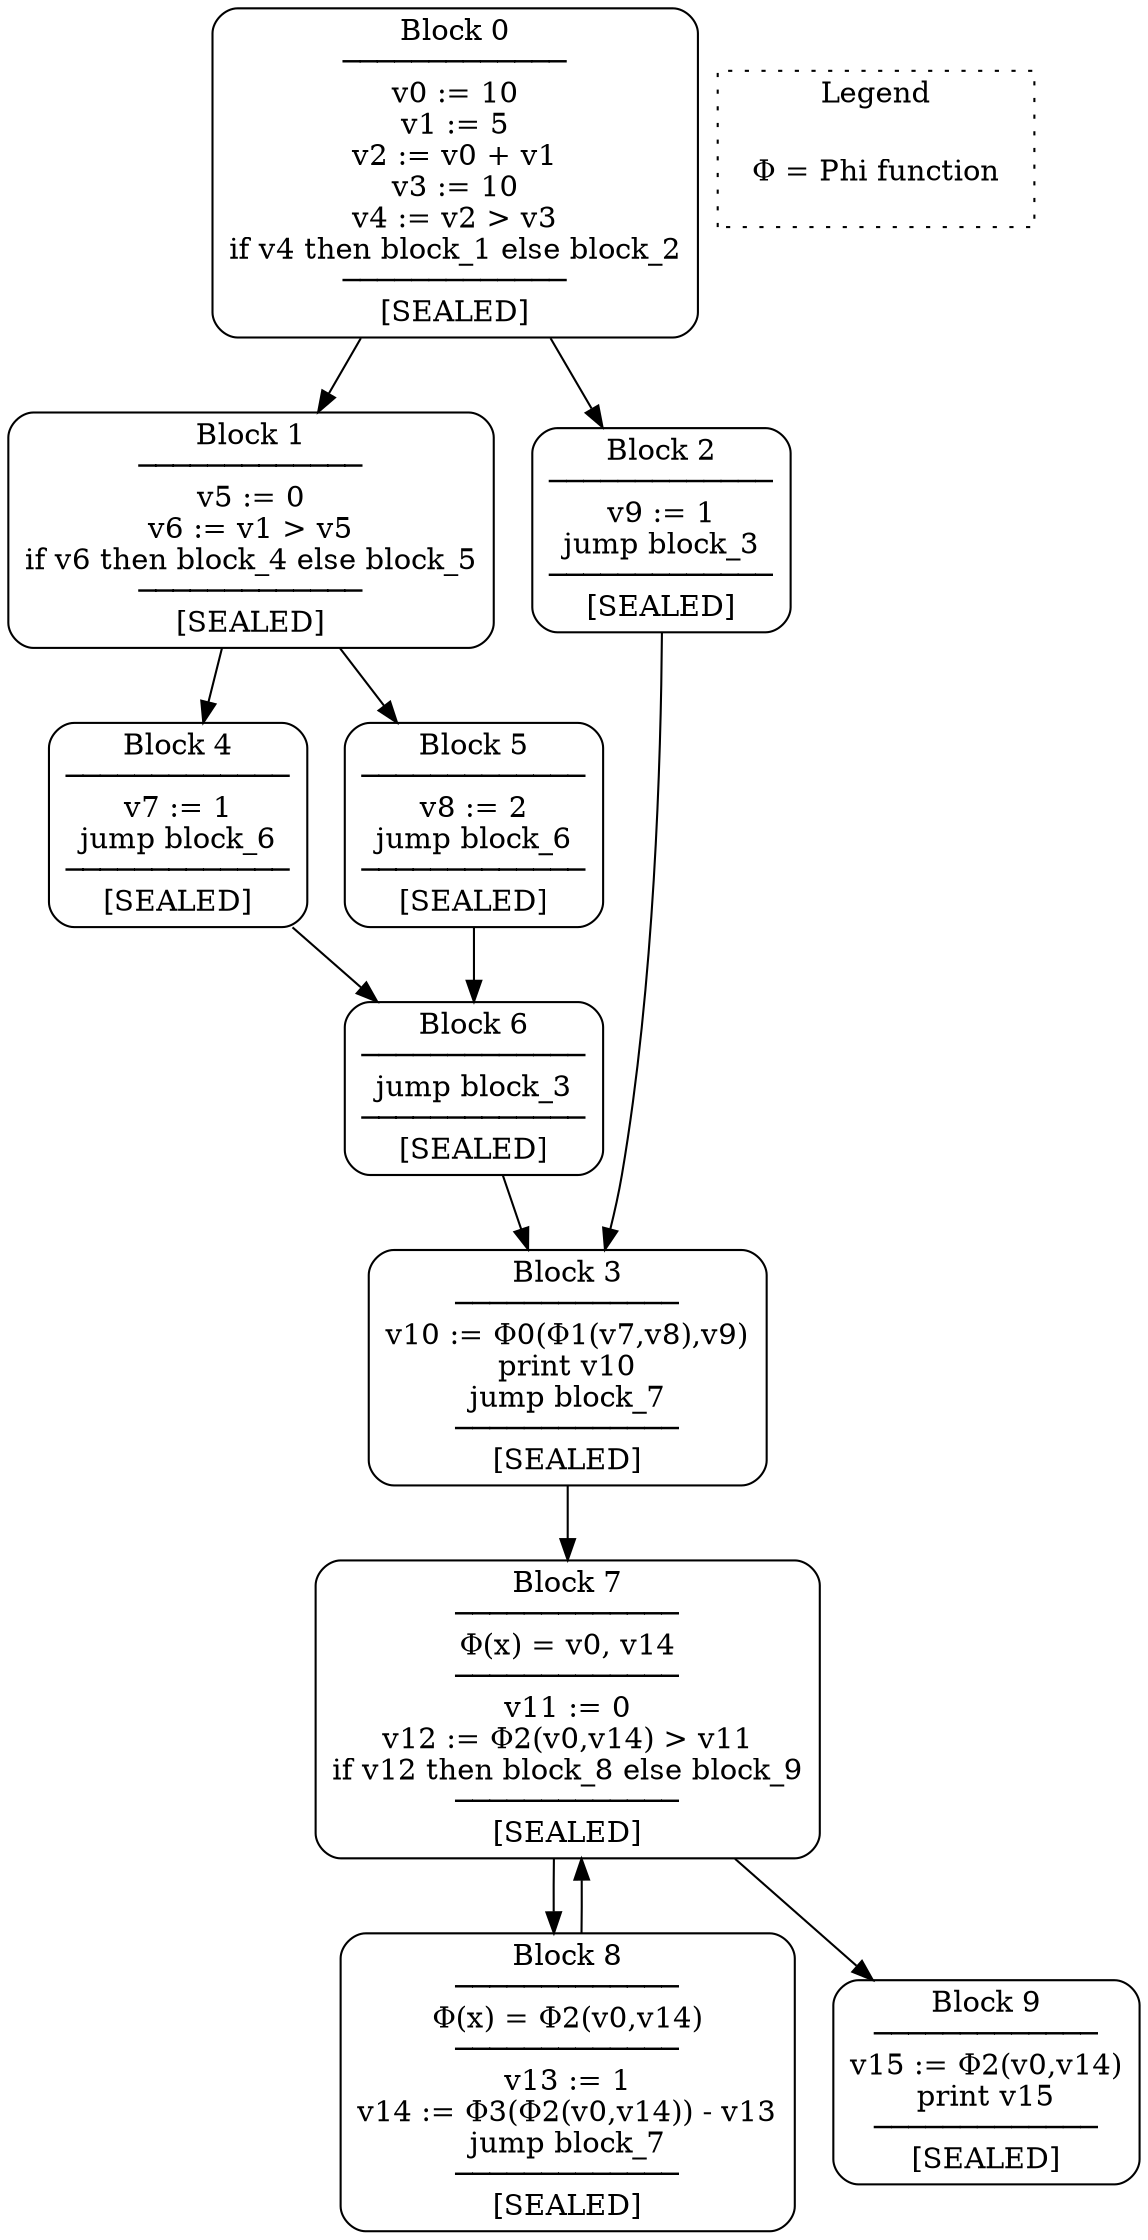 digraph SSA {
    rankdir=TB;
    node [shape=box, style=rounded];
    
    block_0 [label="Block 0\n─────────────\nv0 := 10\nv1 := 5\nv2 := v0 + v1\nv3 := 10\nv4 := v2 > v3\nif v4 then block_1 else block_2\n─────────────\n[SEALED]\n"];
    block_1 [label="Block 1\n─────────────\nv5 := 0\nv6 := v1 > v5\nif v6 then block_4 else block_5\n─────────────\n[SEALED]\n"];
    block_2 [label="Block 2\n─────────────\nv9 := 1\njump block_3\n─────────────\n[SEALED]\n"];
    block_3 [label="Block 3\n─────────────\nv10 := Φ0(Φ1(v7,v8),v9)\nprint v10\njump block_7\n─────────────\n[SEALED]\n"];
    block_4 [label="Block 4\n─────────────\nv7 := 1\njump block_6\n─────────────\n[SEALED]\n"];
    block_5 [label="Block 5\n─────────────\nv8 := 2\njump block_6\n─────────────\n[SEALED]\n"];
    block_6 [label="Block 6\n─────────────\njump block_3\n─────────────\n[SEALED]\n"];
    block_7 [label="Block 7\n─────────────\nΦ(x) = v0, v14\n─────────────\nv11 := 0\nv12 := Φ2(v0,v14) > v11\nif v12 then block_8 else block_9\n─────────────\n[SEALED]\n"];
    block_8 [label="Block 8\n─────────────\nΦ(x) = Φ2(v0,v14)\n─────────────\nv13 := 1\nv14 := Φ3(Φ2(v0,v14)) - v13\njump block_7\n─────────────\n[SEALED]\n"];
    block_9 [label="Block 9\n─────────────\nv15 := Φ2(v0,v14)\nprint v15\n─────────────\n[SEALED]\n"];
    block_0 -> block_1;
    block_0 -> block_2;
    block_6 -> block_3;
    block_2 -> block_3;
    block_1 -> block_4;
    block_1 -> block_5;
    block_4 -> block_6;
    block_5 -> block_6;
    block_3 -> block_7;
    block_8 -> block_7;
    block_7 -> block_8;
    block_7 -> block_9;

    // Legend
    subgraph cluster_legend {
        label="Legend";
        style=dotted;
        "Φ = Phi function" [shape=plaintext];
    }
}
